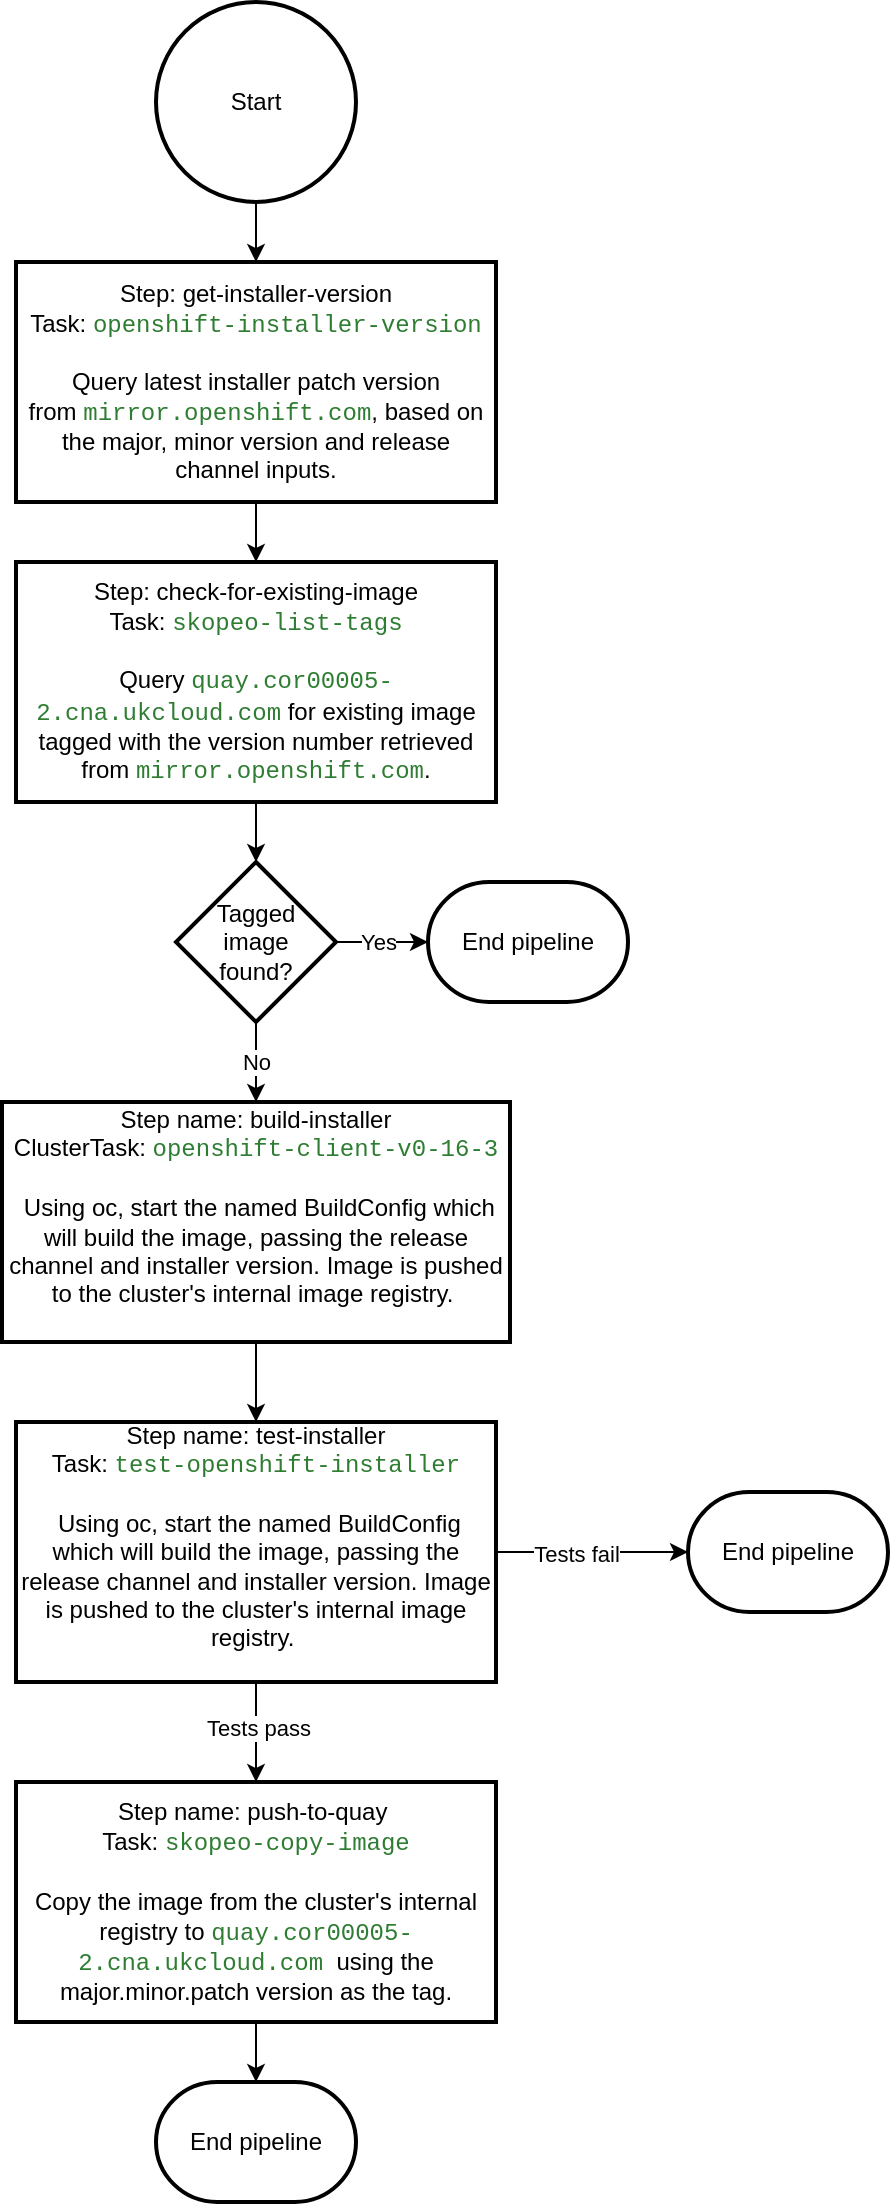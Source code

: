 <mxfile version="13.5.7" type="device"><diagram id="GiwYM27qkgHAuFolH0_U" name="Page-1"><mxGraphModel dx="974" dy="583" grid="1" gridSize="10" guides="1" tooltips="1" connect="1" arrows="1" fold="1" page="1" pageScale="1" pageWidth="827" pageHeight="1169" math="0" shadow="0"><root><mxCell id="0"/><mxCell id="1" parent="0"/><mxCell id="YefFDyiFrXYo8U3T0dYN-7" value="" style="edgeStyle=orthogonalEdgeStyle;rounded=0;orthogonalLoop=1;jettySize=auto;html=1;" edge="1" parent="1" source="YefFDyiFrXYo8U3T0dYN-5" target="YefFDyiFrXYo8U3T0dYN-6"><mxGeometry relative="1" as="geometry"/></mxCell><mxCell id="YefFDyiFrXYo8U3T0dYN-5" value="Start" style="strokeWidth=2;html=1;shape=mxgraph.flowchart.start_2;whiteSpace=wrap;" vertex="1" parent="1"><mxGeometry x="367" y="10" width="100" height="100" as="geometry"/></mxCell><mxCell id="YefFDyiFrXYo8U3T0dYN-9" value="" style="edgeStyle=orthogonalEdgeStyle;rounded=0;orthogonalLoop=1;jettySize=auto;html=1;" edge="1" parent="1" source="YefFDyiFrXYo8U3T0dYN-6" target="YefFDyiFrXYo8U3T0dYN-8"><mxGeometry relative="1" as="geometry"/></mxCell><mxCell id="YefFDyiFrXYo8U3T0dYN-6" value="Step: get-installer-version&lt;br&gt;Task:&amp;nbsp;&lt;span style=&quot;color: rgb(46 , 125 , 50) ; background-color: rgb(255 , 255 , 255) ; font-family: &amp;#34;menlo&amp;#34; , &amp;#34;monaco&amp;#34; , &amp;#34;courier new&amp;#34; , monospace&quot;&gt;openshift-installer-version&lt;br&gt;&lt;/span&gt;&lt;br&gt;Query latest installer patch version from&amp;nbsp;&lt;span style=&quot;color: rgb(46 , 125 , 50) ; background-color: rgb(255 , 255 , 255) ; font-family: &amp;#34;menlo&amp;#34; , &amp;#34;monaco&amp;#34; , &amp;#34;courier new&amp;#34; , monospace&quot;&gt;mirror.openshift.com&lt;/span&gt;, based&amp;nbsp;on the major, minor version and release channel inputs." style="whiteSpace=wrap;html=1;strokeWidth=2;" vertex="1" parent="1"><mxGeometry x="297" y="140" width="240" height="120" as="geometry"/></mxCell><mxCell id="YefFDyiFrXYo8U3T0dYN-11" value="" style="edgeStyle=orthogonalEdgeStyle;rounded=0;orthogonalLoop=1;jettySize=auto;html=1;" edge="1" parent="1" source="YefFDyiFrXYo8U3T0dYN-8" target="YefFDyiFrXYo8U3T0dYN-10"><mxGeometry relative="1" as="geometry"/></mxCell><mxCell id="YefFDyiFrXYo8U3T0dYN-8" value="Step: check-for-existing-image&lt;br&gt;Task:&amp;nbsp;&lt;span style=&quot;color: rgb(46 , 125 , 50) ; background-color: rgb(255 , 255 , 255) ; font-family: &amp;#34;menlo&amp;#34; , &amp;#34;monaco&amp;#34; , &amp;#34;courier new&amp;#34; , monospace&quot;&gt;skopeo-list-tags&lt;br&gt;&lt;/span&gt;&lt;br&gt;Query&amp;nbsp;&lt;span style=&quot;color: rgb(46 , 125 , 50) ; background-color: rgb(255 , 255 , 255) ; font-family: &amp;#34;menlo&amp;#34; , &amp;#34;monaco&amp;#34; , &amp;#34;courier new&amp;#34; , monospace&quot;&gt;quay.cor00005-2.cna.ukcloud.com&lt;/span&gt;&lt;span&gt;&amp;nbsp;for existing image tagged with the version number retrieved from&amp;nbsp;&lt;/span&gt;&lt;span style=&quot;color: rgb(46 , 125 , 50) ; font-family: &amp;#34;menlo&amp;#34; , &amp;#34;monaco&amp;#34; , &amp;#34;courier new&amp;#34; , monospace ; background-color: rgb(255 , 255 , 255)&quot;&gt;mirror.openshift.com&lt;/span&gt;&lt;span&gt;.&lt;/span&gt;" style="whiteSpace=wrap;html=1;strokeWidth=2;" vertex="1" parent="1"><mxGeometry x="297" y="290" width="240" height="120" as="geometry"/></mxCell><mxCell id="YefFDyiFrXYo8U3T0dYN-13" value="No" style="edgeStyle=orthogonalEdgeStyle;rounded=0;orthogonalLoop=1;jettySize=auto;html=1;" edge="1" parent="1" source="YefFDyiFrXYo8U3T0dYN-10" target="YefFDyiFrXYo8U3T0dYN-12"><mxGeometry relative="1" as="geometry"/></mxCell><mxCell id="YefFDyiFrXYo8U3T0dYN-15" value="" style="edgeStyle=orthogonalEdgeStyle;rounded=0;orthogonalLoop=1;jettySize=auto;html=1;" edge="1" parent="1" source="YefFDyiFrXYo8U3T0dYN-10" target="YefFDyiFrXYo8U3T0dYN-14"><mxGeometry relative="1" as="geometry"/></mxCell><mxCell id="YefFDyiFrXYo8U3T0dYN-16" value="Yes" style="edgeLabel;html=1;align=center;verticalAlign=middle;resizable=0;points=[];" vertex="1" connectable="0" parent="YefFDyiFrXYo8U3T0dYN-15"><mxGeometry x="-0.11" relative="1" as="geometry"><mxPoint as="offset"/></mxGeometry></mxCell><mxCell id="YefFDyiFrXYo8U3T0dYN-10" value="Tagged &lt;br&gt;image&lt;br&gt;found?" style="rhombus;whiteSpace=wrap;html=1;strokeWidth=2;" vertex="1" parent="1"><mxGeometry x="377" y="440" width="80" height="80" as="geometry"/></mxCell><mxCell id="YefFDyiFrXYo8U3T0dYN-18" value="" style="edgeStyle=orthogonalEdgeStyle;rounded=0;orthogonalLoop=1;jettySize=auto;html=1;" edge="1" parent="1" source="YefFDyiFrXYo8U3T0dYN-12" target="YefFDyiFrXYo8U3T0dYN-17"><mxGeometry relative="1" as="geometry"/></mxCell><mxCell id="YefFDyiFrXYo8U3T0dYN-12" value="Step name: build-installer&lt;br&gt;ClusterTask:&amp;nbsp;&lt;span style=&quot;color: rgb(46 , 125 , 50) ; background-color: rgb(255 , 255 , 255) ; font-family: &amp;#34;menlo&amp;#34; , &amp;#34;monaco&amp;#34; , &amp;#34;courier new&amp;#34; , monospace&quot;&gt;openshift-client-v0-16-3&lt;br&gt;&lt;/span&gt;&lt;br&gt;&amp;nbsp;Using oc, start the named BuildConfig which will build the image, passing the release channel and installer version. Image is pushed to the cluster's internal image registry.&amp;nbsp;&lt;br&gt;&lt;span style=&quot;color: rgb(46 , 125 , 50) ; background-color: rgb(255 , 255 , 255) ; font-family: &amp;#34;menlo&amp;#34; , &amp;#34;monaco&amp;#34; , &amp;#34;courier new&amp;#34; , monospace&quot;&gt;&lt;br&gt;&lt;/span&gt;" style="whiteSpace=wrap;html=1;strokeWidth=2;" vertex="1" parent="1"><mxGeometry x="290" y="560" width="254" height="120" as="geometry"/></mxCell><mxCell id="YefFDyiFrXYo8U3T0dYN-14" value="End pipeline" style="strokeWidth=2;html=1;shape=mxgraph.flowchart.terminator;whiteSpace=wrap;" vertex="1" parent="1"><mxGeometry x="503" y="450" width="100" height="60" as="geometry"/></mxCell><mxCell id="YefFDyiFrXYo8U3T0dYN-22" value="" style="edgeStyle=orthogonalEdgeStyle;rounded=0;orthogonalLoop=1;jettySize=auto;html=1;" edge="1" parent="1" source="YefFDyiFrXYo8U3T0dYN-17" target="YefFDyiFrXYo8U3T0dYN-21"><mxGeometry relative="1" as="geometry"/></mxCell><mxCell id="YefFDyiFrXYo8U3T0dYN-23" value="Tests fail" style="edgeLabel;html=1;align=center;verticalAlign=middle;resizable=0;points=[];" vertex="1" connectable="0" parent="YefFDyiFrXYo8U3T0dYN-22"><mxGeometry x="-0.175" y="-1" relative="1" as="geometry"><mxPoint as="offset"/></mxGeometry></mxCell><mxCell id="YefFDyiFrXYo8U3T0dYN-25" value="" style="edgeStyle=orthogonalEdgeStyle;rounded=0;orthogonalLoop=1;jettySize=auto;html=1;" edge="1" parent="1" source="YefFDyiFrXYo8U3T0dYN-17" target="YefFDyiFrXYo8U3T0dYN-24"><mxGeometry relative="1" as="geometry"/></mxCell><mxCell id="YefFDyiFrXYo8U3T0dYN-26" value="Tests pass" style="edgeLabel;html=1;align=center;verticalAlign=middle;resizable=0;points=[];" vertex="1" connectable="0" parent="YefFDyiFrXYo8U3T0dYN-25"><mxGeometry x="-0.101" y="1" relative="1" as="geometry"><mxPoint as="offset"/></mxGeometry></mxCell><mxCell id="YefFDyiFrXYo8U3T0dYN-17" value="Step name: test-installer&lt;br&gt;Task:&amp;nbsp;&lt;span style=&quot;color: rgb(46 , 125 , 50) ; background-color: rgb(255 , 255 , 255) ; font-family: &amp;#34;menlo&amp;#34; , &amp;#34;monaco&amp;#34; , &amp;#34;courier new&amp;#34; , monospace&quot;&gt;test-openshift-installer&lt;/span&gt;&lt;br&gt;&lt;br&gt;&amp;nbsp;Using oc, start the named BuildConfig which will build the image, passing the release channel and installer version. Image is pushed to the cluster's internal image registry.&amp;nbsp;&lt;br&gt;&lt;span style=&quot;color: rgb(46 , 125 , 50) ; background-color: rgb(255 , 255 , 255) ; font-family: &amp;#34;menlo&amp;#34; , &amp;#34;monaco&amp;#34; , &amp;#34;courier new&amp;#34; , monospace&quot;&gt;&lt;br&gt;&lt;/span&gt;" style="whiteSpace=wrap;html=1;strokeWidth=2;" vertex="1" parent="1"><mxGeometry x="297" y="720" width="240" height="130" as="geometry"/></mxCell><mxCell id="YefFDyiFrXYo8U3T0dYN-21" value="End pipeline" style="strokeWidth=2;html=1;shape=mxgraph.flowchart.terminator;whiteSpace=wrap;" vertex="1" parent="1"><mxGeometry x="633" y="755" width="100" height="60" as="geometry"/></mxCell><mxCell id="YefFDyiFrXYo8U3T0dYN-28" value="" style="edgeStyle=orthogonalEdgeStyle;rounded=0;orthogonalLoop=1;jettySize=auto;html=1;" edge="1" parent="1" source="YefFDyiFrXYo8U3T0dYN-24" target="YefFDyiFrXYo8U3T0dYN-27"><mxGeometry relative="1" as="geometry"/></mxCell><mxCell id="YefFDyiFrXYo8U3T0dYN-24" value="Step name: push-to-quay&amp;nbsp;&lt;br&gt;Task:&amp;nbsp;&lt;span style=&quot;color: rgb(46 , 125 , 50) ; background-color: rgb(255 , 255 , 255) ; font-family: &amp;#34;menlo&amp;#34; , &amp;#34;monaco&amp;#34; , &amp;#34;courier new&amp;#34; , monospace&quot;&gt;skopeo-copy-image&lt;br&gt;&lt;br&gt;&lt;/span&gt;Copy the image from the cluster's internal registry to&amp;nbsp;&lt;span style=&quot;color: rgb(46 , 125 , 50) ; background-color: rgb(255 , 255 , 255) ; font-family: &amp;#34;menlo&amp;#34; , &amp;#34;monaco&amp;#34; , &amp;#34;courier new&amp;#34; , monospace&quot;&gt;quay.cor00005-2.cna.ukcloud.com&lt;/span&gt;&lt;span&gt;&amp;nbsp;&lt;/span&gt;&amp;nbsp;using the major.minor.patch version as the tag." style="whiteSpace=wrap;html=1;strokeWidth=2;" vertex="1" parent="1"><mxGeometry x="297" y="900" width="240" height="120" as="geometry"/></mxCell><mxCell id="YefFDyiFrXYo8U3T0dYN-27" value="End pipeline" style="strokeWidth=2;html=1;shape=mxgraph.flowchart.terminator;whiteSpace=wrap;" vertex="1" parent="1"><mxGeometry x="367" y="1050" width="100" height="60" as="geometry"/></mxCell></root></mxGraphModel></diagram></mxfile>